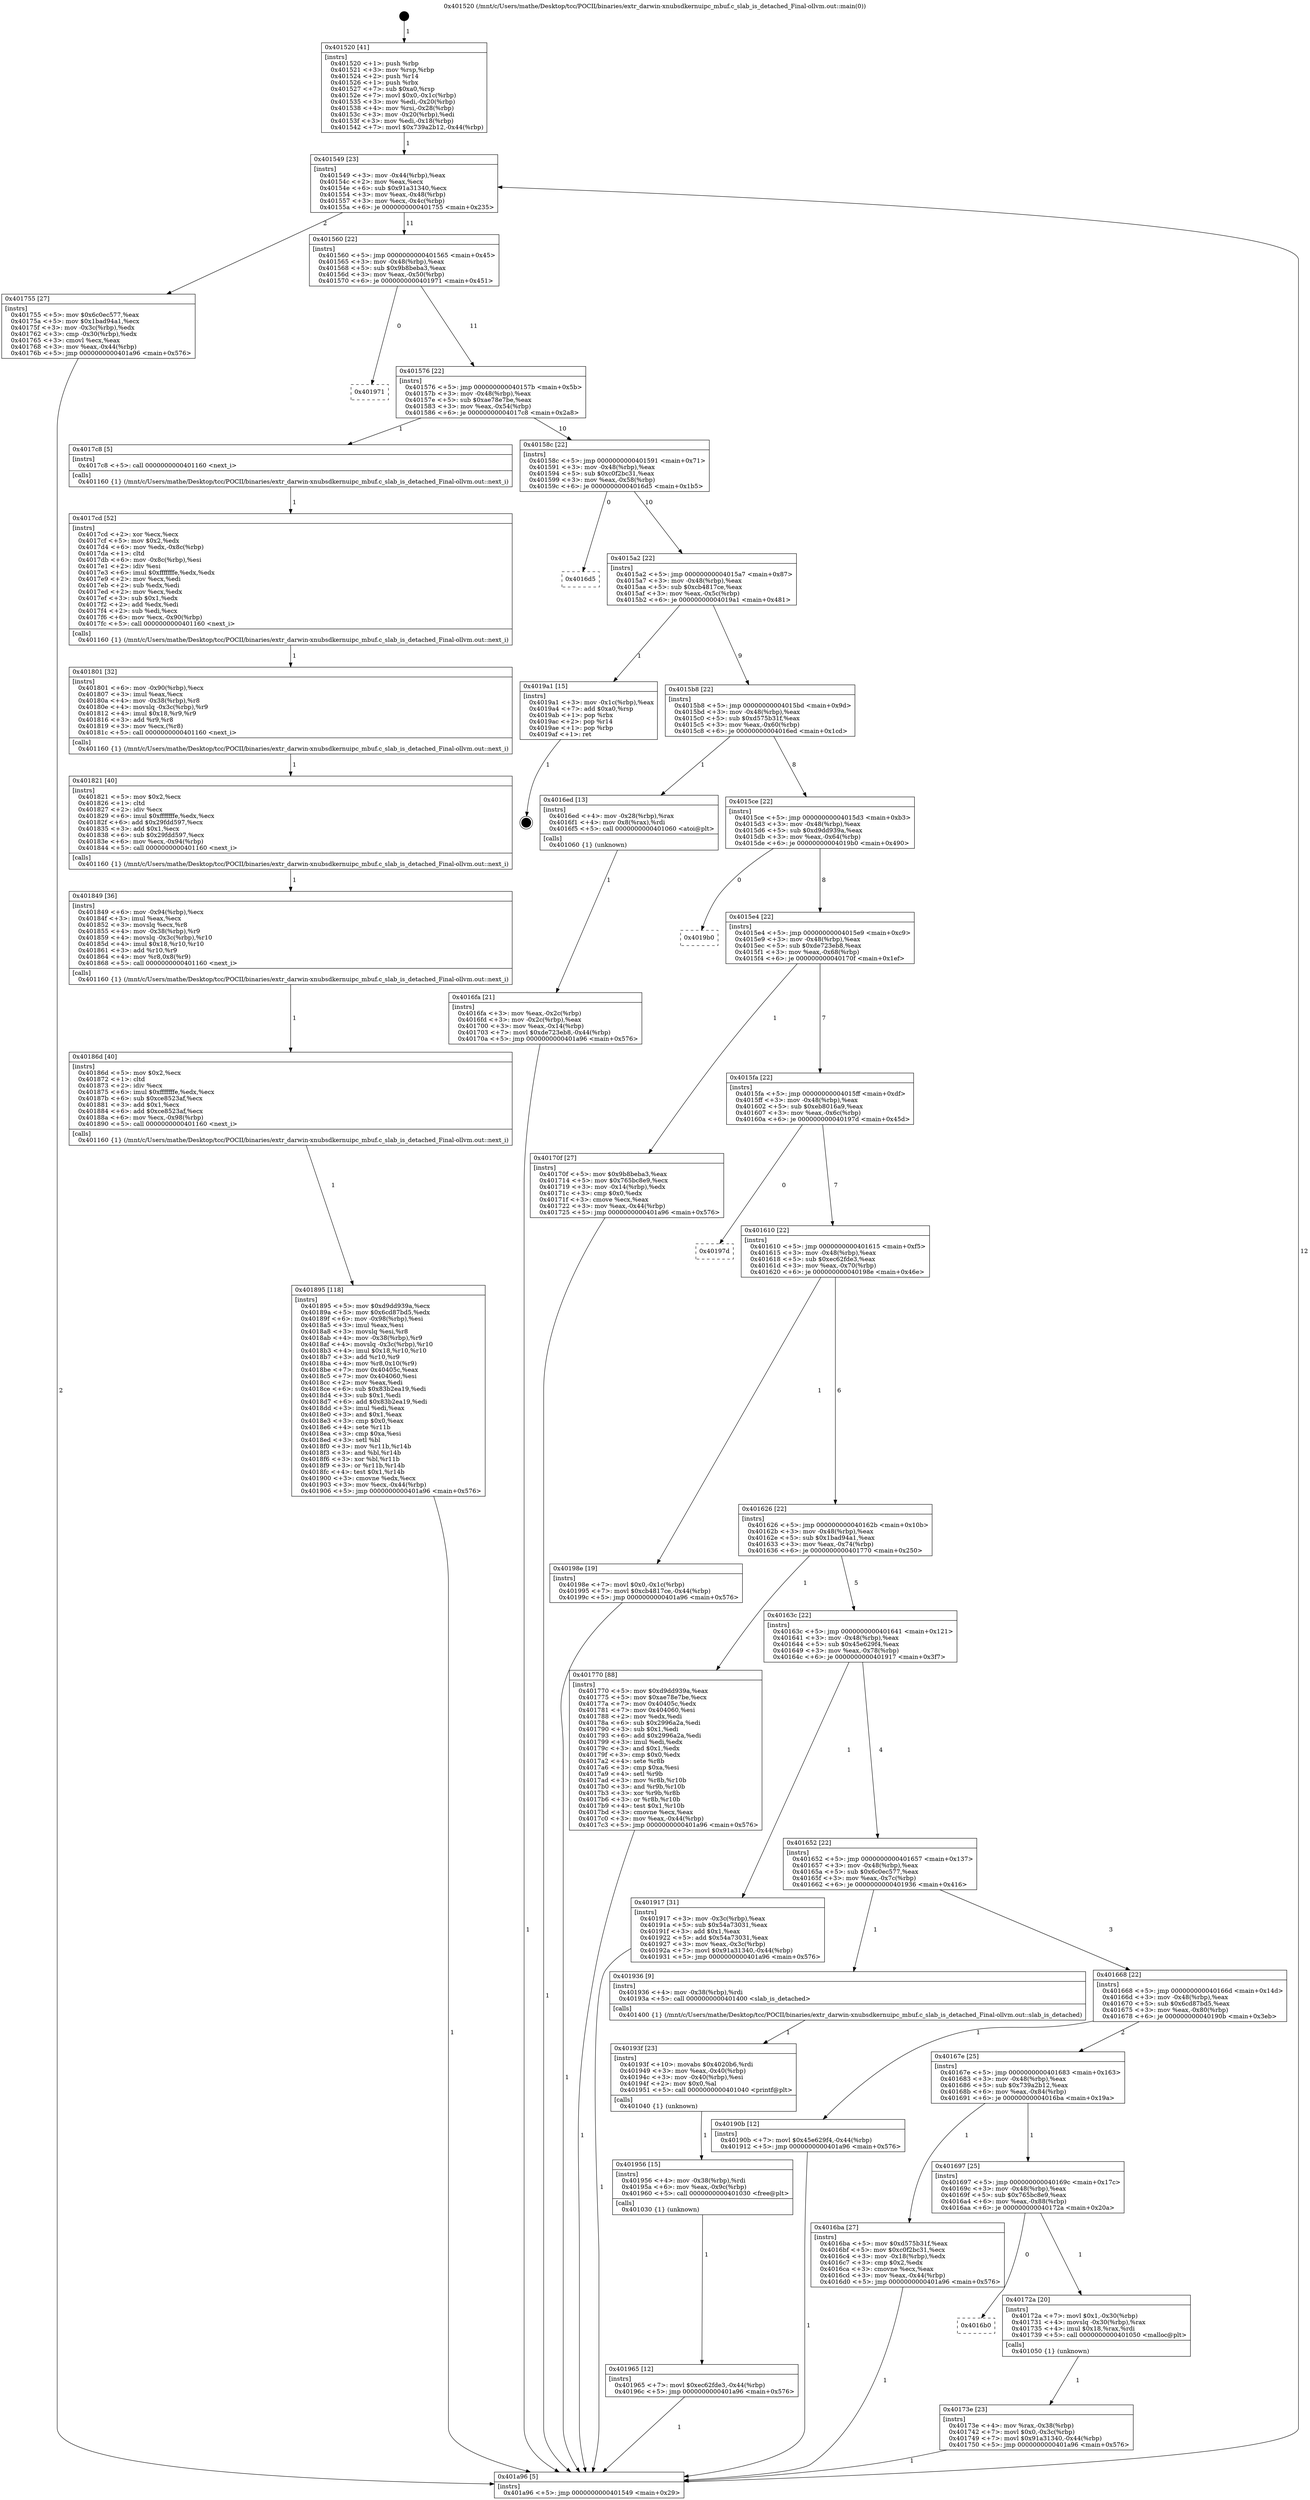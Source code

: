 digraph "0x401520" {
  label = "0x401520 (/mnt/c/Users/mathe/Desktop/tcc/POCII/binaries/extr_darwin-xnubsdkernuipc_mbuf.c_slab_is_detached_Final-ollvm.out::main(0))"
  labelloc = "t"
  node[shape=record]

  Entry [label="",width=0.3,height=0.3,shape=circle,fillcolor=black,style=filled]
  "0x401549" [label="{
     0x401549 [23]\l
     | [instrs]\l
     &nbsp;&nbsp;0x401549 \<+3\>: mov -0x44(%rbp),%eax\l
     &nbsp;&nbsp;0x40154c \<+2\>: mov %eax,%ecx\l
     &nbsp;&nbsp;0x40154e \<+6\>: sub $0x91a31340,%ecx\l
     &nbsp;&nbsp;0x401554 \<+3\>: mov %eax,-0x48(%rbp)\l
     &nbsp;&nbsp;0x401557 \<+3\>: mov %ecx,-0x4c(%rbp)\l
     &nbsp;&nbsp;0x40155a \<+6\>: je 0000000000401755 \<main+0x235\>\l
  }"]
  "0x401755" [label="{
     0x401755 [27]\l
     | [instrs]\l
     &nbsp;&nbsp;0x401755 \<+5\>: mov $0x6c0ec577,%eax\l
     &nbsp;&nbsp;0x40175a \<+5\>: mov $0x1bad94a1,%ecx\l
     &nbsp;&nbsp;0x40175f \<+3\>: mov -0x3c(%rbp),%edx\l
     &nbsp;&nbsp;0x401762 \<+3\>: cmp -0x30(%rbp),%edx\l
     &nbsp;&nbsp;0x401765 \<+3\>: cmovl %ecx,%eax\l
     &nbsp;&nbsp;0x401768 \<+3\>: mov %eax,-0x44(%rbp)\l
     &nbsp;&nbsp;0x40176b \<+5\>: jmp 0000000000401a96 \<main+0x576\>\l
  }"]
  "0x401560" [label="{
     0x401560 [22]\l
     | [instrs]\l
     &nbsp;&nbsp;0x401560 \<+5\>: jmp 0000000000401565 \<main+0x45\>\l
     &nbsp;&nbsp;0x401565 \<+3\>: mov -0x48(%rbp),%eax\l
     &nbsp;&nbsp;0x401568 \<+5\>: sub $0x9b8beba3,%eax\l
     &nbsp;&nbsp;0x40156d \<+3\>: mov %eax,-0x50(%rbp)\l
     &nbsp;&nbsp;0x401570 \<+6\>: je 0000000000401971 \<main+0x451\>\l
  }"]
  Exit [label="",width=0.3,height=0.3,shape=circle,fillcolor=black,style=filled,peripheries=2]
  "0x401971" [label="{
     0x401971\l
  }", style=dashed]
  "0x401576" [label="{
     0x401576 [22]\l
     | [instrs]\l
     &nbsp;&nbsp;0x401576 \<+5\>: jmp 000000000040157b \<main+0x5b\>\l
     &nbsp;&nbsp;0x40157b \<+3\>: mov -0x48(%rbp),%eax\l
     &nbsp;&nbsp;0x40157e \<+5\>: sub $0xae78e7be,%eax\l
     &nbsp;&nbsp;0x401583 \<+3\>: mov %eax,-0x54(%rbp)\l
     &nbsp;&nbsp;0x401586 \<+6\>: je 00000000004017c8 \<main+0x2a8\>\l
  }"]
  "0x401965" [label="{
     0x401965 [12]\l
     | [instrs]\l
     &nbsp;&nbsp;0x401965 \<+7\>: movl $0xec62fde3,-0x44(%rbp)\l
     &nbsp;&nbsp;0x40196c \<+5\>: jmp 0000000000401a96 \<main+0x576\>\l
  }"]
  "0x4017c8" [label="{
     0x4017c8 [5]\l
     | [instrs]\l
     &nbsp;&nbsp;0x4017c8 \<+5\>: call 0000000000401160 \<next_i\>\l
     | [calls]\l
     &nbsp;&nbsp;0x401160 \{1\} (/mnt/c/Users/mathe/Desktop/tcc/POCII/binaries/extr_darwin-xnubsdkernuipc_mbuf.c_slab_is_detached_Final-ollvm.out::next_i)\l
  }"]
  "0x40158c" [label="{
     0x40158c [22]\l
     | [instrs]\l
     &nbsp;&nbsp;0x40158c \<+5\>: jmp 0000000000401591 \<main+0x71\>\l
     &nbsp;&nbsp;0x401591 \<+3\>: mov -0x48(%rbp),%eax\l
     &nbsp;&nbsp;0x401594 \<+5\>: sub $0xc0f2bc31,%eax\l
     &nbsp;&nbsp;0x401599 \<+3\>: mov %eax,-0x58(%rbp)\l
     &nbsp;&nbsp;0x40159c \<+6\>: je 00000000004016d5 \<main+0x1b5\>\l
  }"]
  "0x401956" [label="{
     0x401956 [15]\l
     | [instrs]\l
     &nbsp;&nbsp;0x401956 \<+4\>: mov -0x38(%rbp),%rdi\l
     &nbsp;&nbsp;0x40195a \<+6\>: mov %eax,-0x9c(%rbp)\l
     &nbsp;&nbsp;0x401960 \<+5\>: call 0000000000401030 \<free@plt\>\l
     | [calls]\l
     &nbsp;&nbsp;0x401030 \{1\} (unknown)\l
  }"]
  "0x4016d5" [label="{
     0x4016d5\l
  }", style=dashed]
  "0x4015a2" [label="{
     0x4015a2 [22]\l
     | [instrs]\l
     &nbsp;&nbsp;0x4015a2 \<+5\>: jmp 00000000004015a7 \<main+0x87\>\l
     &nbsp;&nbsp;0x4015a7 \<+3\>: mov -0x48(%rbp),%eax\l
     &nbsp;&nbsp;0x4015aa \<+5\>: sub $0xcb4817ce,%eax\l
     &nbsp;&nbsp;0x4015af \<+3\>: mov %eax,-0x5c(%rbp)\l
     &nbsp;&nbsp;0x4015b2 \<+6\>: je 00000000004019a1 \<main+0x481\>\l
  }"]
  "0x40193f" [label="{
     0x40193f [23]\l
     | [instrs]\l
     &nbsp;&nbsp;0x40193f \<+10\>: movabs $0x4020b6,%rdi\l
     &nbsp;&nbsp;0x401949 \<+3\>: mov %eax,-0x40(%rbp)\l
     &nbsp;&nbsp;0x40194c \<+3\>: mov -0x40(%rbp),%esi\l
     &nbsp;&nbsp;0x40194f \<+2\>: mov $0x0,%al\l
     &nbsp;&nbsp;0x401951 \<+5\>: call 0000000000401040 \<printf@plt\>\l
     | [calls]\l
     &nbsp;&nbsp;0x401040 \{1\} (unknown)\l
  }"]
  "0x4019a1" [label="{
     0x4019a1 [15]\l
     | [instrs]\l
     &nbsp;&nbsp;0x4019a1 \<+3\>: mov -0x1c(%rbp),%eax\l
     &nbsp;&nbsp;0x4019a4 \<+7\>: add $0xa0,%rsp\l
     &nbsp;&nbsp;0x4019ab \<+1\>: pop %rbx\l
     &nbsp;&nbsp;0x4019ac \<+2\>: pop %r14\l
     &nbsp;&nbsp;0x4019ae \<+1\>: pop %rbp\l
     &nbsp;&nbsp;0x4019af \<+1\>: ret\l
  }"]
  "0x4015b8" [label="{
     0x4015b8 [22]\l
     | [instrs]\l
     &nbsp;&nbsp;0x4015b8 \<+5\>: jmp 00000000004015bd \<main+0x9d\>\l
     &nbsp;&nbsp;0x4015bd \<+3\>: mov -0x48(%rbp),%eax\l
     &nbsp;&nbsp;0x4015c0 \<+5\>: sub $0xd575b31f,%eax\l
     &nbsp;&nbsp;0x4015c5 \<+3\>: mov %eax,-0x60(%rbp)\l
     &nbsp;&nbsp;0x4015c8 \<+6\>: je 00000000004016ed \<main+0x1cd\>\l
  }"]
  "0x401895" [label="{
     0x401895 [118]\l
     | [instrs]\l
     &nbsp;&nbsp;0x401895 \<+5\>: mov $0xd9dd939a,%ecx\l
     &nbsp;&nbsp;0x40189a \<+5\>: mov $0x6cd87bd5,%edx\l
     &nbsp;&nbsp;0x40189f \<+6\>: mov -0x98(%rbp),%esi\l
     &nbsp;&nbsp;0x4018a5 \<+3\>: imul %eax,%esi\l
     &nbsp;&nbsp;0x4018a8 \<+3\>: movslq %esi,%r8\l
     &nbsp;&nbsp;0x4018ab \<+4\>: mov -0x38(%rbp),%r9\l
     &nbsp;&nbsp;0x4018af \<+4\>: movslq -0x3c(%rbp),%r10\l
     &nbsp;&nbsp;0x4018b3 \<+4\>: imul $0x18,%r10,%r10\l
     &nbsp;&nbsp;0x4018b7 \<+3\>: add %r10,%r9\l
     &nbsp;&nbsp;0x4018ba \<+4\>: mov %r8,0x10(%r9)\l
     &nbsp;&nbsp;0x4018be \<+7\>: mov 0x40405c,%eax\l
     &nbsp;&nbsp;0x4018c5 \<+7\>: mov 0x404060,%esi\l
     &nbsp;&nbsp;0x4018cc \<+2\>: mov %eax,%edi\l
     &nbsp;&nbsp;0x4018ce \<+6\>: sub $0x83b2ea19,%edi\l
     &nbsp;&nbsp;0x4018d4 \<+3\>: sub $0x1,%edi\l
     &nbsp;&nbsp;0x4018d7 \<+6\>: add $0x83b2ea19,%edi\l
     &nbsp;&nbsp;0x4018dd \<+3\>: imul %edi,%eax\l
     &nbsp;&nbsp;0x4018e0 \<+3\>: and $0x1,%eax\l
     &nbsp;&nbsp;0x4018e3 \<+3\>: cmp $0x0,%eax\l
     &nbsp;&nbsp;0x4018e6 \<+4\>: sete %r11b\l
     &nbsp;&nbsp;0x4018ea \<+3\>: cmp $0xa,%esi\l
     &nbsp;&nbsp;0x4018ed \<+3\>: setl %bl\l
     &nbsp;&nbsp;0x4018f0 \<+3\>: mov %r11b,%r14b\l
     &nbsp;&nbsp;0x4018f3 \<+3\>: and %bl,%r14b\l
     &nbsp;&nbsp;0x4018f6 \<+3\>: xor %bl,%r11b\l
     &nbsp;&nbsp;0x4018f9 \<+3\>: or %r11b,%r14b\l
     &nbsp;&nbsp;0x4018fc \<+4\>: test $0x1,%r14b\l
     &nbsp;&nbsp;0x401900 \<+3\>: cmovne %edx,%ecx\l
     &nbsp;&nbsp;0x401903 \<+3\>: mov %ecx,-0x44(%rbp)\l
     &nbsp;&nbsp;0x401906 \<+5\>: jmp 0000000000401a96 \<main+0x576\>\l
  }"]
  "0x4016ed" [label="{
     0x4016ed [13]\l
     | [instrs]\l
     &nbsp;&nbsp;0x4016ed \<+4\>: mov -0x28(%rbp),%rax\l
     &nbsp;&nbsp;0x4016f1 \<+4\>: mov 0x8(%rax),%rdi\l
     &nbsp;&nbsp;0x4016f5 \<+5\>: call 0000000000401060 \<atoi@plt\>\l
     | [calls]\l
     &nbsp;&nbsp;0x401060 \{1\} (unknown)\l
  }"]
  "0x4015ce" [label="{
     0x4015ce [22]\l
     | [instrs]\l
     &nbsp;&nbsp;0x4015ce \<+5\>: jmp 00000000004015d3 \<main+0xb3\>\l
     &nbsp;&nbsp;0x4015d3 \<+3\>: mov -0x48(%rbp),%eax\l
     &nbsp;&nbsp;0x4015d6 \<+5\>: sub $0xd9dd939a,%eax\l
     &nbsp;&nbsp;0x4015db \<+3\>: mov %eax,-0x64(%rbp)\l
     &nbsp;&nbsp;0x4015de \<+6\>: je 00000000004019b0 \<main+0x490\>\l
  }"]
  "0x40186d" [label="{
     0x40186d [40]\l
     | [instrs]\l
     &nbsp;&nbsp;0x40186d \<+5\>: mov $0x2,%ecx\l
     &nbsp;&nbsp;0x401872 \<+1\>: cltd\l
     &nbsp;&nbsp;0x401873 \<+2\>: idiv %ecx\l
     &nbsp;&nbsp;0x401875 \<+6\>: imul $0xfffffffe,%edx,%ecx\l
     &nbsp;&nbsp;0x40187b \<+6\>: sub $0xce8523af,%ecx\l
     &nbsp;&nbsp;0x401881 \<+3\>: add $0x1,%ecx\l
     &nbsp;&nbsp;0x401884 \<+6\>: add $0xce8523af,%ecx\l
     &nbsp;&nbsp;0x40188a \<+6\>: mov %ecx,-0x98(%rbp)\l
     &nbsp;&nbsp;0x401890 \<+5\>: call 0000000000401160 \<next_i\>\l
     | [calls]\l
     &nbsp;&nbsp;0x401160 \{1\} (/mnt/c/Users/mathe/Desktop/tcc/POCII/binaries/extr_darwin-xnubsdkernuipc_mbuf.c_slab_is_detached_Final-ollvm.out::next_i)\l
  }"]
  "0x4019b0" [label="{
     0x4019b0\l
  }", style=dashed]
  "0x4015e4" [label="{
     0x4015e4 [22]\l
     | [instrs]\l
     &nbsp;&nbsp;0x4015e4 \<+5\>: jmp 00000000004015e9 \<main+0xc9\>\l
     &nbsp;&nbsp;0x4015e9 \<+3\>: mov -0x48(%rbp),%eax\l
     &nbsp;&nbsp;0x4015ec \<+5\>: sub $0xde723eb8,%eax\l
     &nbsp;&nbsp;0x4015f1 \<+3\>: mov %eax,-0x68(%rbp)\l
     &nbsp;&nbsp;0x4015f4 \<+6\>: je 000000000040170f \<main+0x1ef\>\l
  }"]
  "0x401849" [label="{
     0x401849 [36]\l
     | [instrs]\l
     &nbsp;&nbsp;0x401849 \<+6\>: mov -0x94(%rbp),%ecx\l
     &nbsp;&nbsp;0x40184f \<+3\>: imul %eax,%ecx\l
     &nbsp;&nbsp;0x401852 \<+3\>: movslq %ecx,%r8\l
     &nbsp;&nbsp;0x401855 \<+4\>: mov -0x38(%rbp),%r9\l
     &nbsp;&nbsp;0x401859 \<+4\>: movslq -0x3c(%rbp),%r10\l
     &nbsp;&nbsp;0x40185d \<+4\>: imul $0x18,%r10,%r10\l
     &nbsp;&nbsp;0x401861 \<+3\>: add %r10,%r9\l
     &nbsp;&nbsp;0x401864 \<+4\>: mov %r8,0x8(%r9)\l
     &nbsp;&nbsp;0x401868 \<+5\>: call 0000000000401160 \<next_i\>\l
     | [calls]\l
     &nbsp;&nbsp;0x401160 \{1\} (/mnt/c/Users/mathe/Desktop/tcc/POCII/binaries/extr_darwin-xnubsdkernuipc_mbuf.c_slab_is_detached_Final-ollvm.out::next_i)\l
  }"]
  "0x40170f" [label="{
     0x40170f [27]\l
     | [instrs]\l
     &nbsp;&nbsp;0x40170f \<+5\>: mov $0x9b8beba3,%eax\l
     &nbsp;&nbsp;0x401714 \<+5\>: mov $0x765bc8e9,%ecx\l
     &nbsp;&nbsp;0x401719 \<+3\>: mov -0x14(%rbp),%edx\l
     &nbsp;&nbsp;0x40171c \<+3\>: cmp $0x0,%edx\l
     &nbsp;&nbsp;0x40171f \<+3\>: cmove %ecx,%eax\l
     &nbsp;&nbsp;0x401722 \<+3\>: mov %eax,-0x44(%rbp)\l
     &nbsp;&nbsp;0x401725 \<+5\>: jmp 0000000000401a96 \<main+0x576\>\l
  }"]
  "0x4015fa" [label="{
     0x4015fa [22]\l
     | [instrs]\l
     &nbsp;&nbsp;0x4015fa \<+5\>: jmp 00000000004015ff \<main+0xdf\>\l
     &nbsp;&nbsp;0x4015ff \<+3\>: mov -0x48(%rbp),%eax\l
     &nbsp;&nbsp;0x401602 \<+5\>: sub $0xeb8016a9,%eax\l
     &nbsp;&nbsp;0x401607 \<+3\>: mov %eax,-0x6c(%rbp)\l
     &nbsp;&nbsp;0x40160a \<+6\>: je 000000000040197d \<main+0x45d\>\l
  }"]
  "0x401821" [label="{
     0x401821 [40]\l
     | [instrs]\l
     &nbsp;&nbsp;0x401821 \<+5\>: mov $0x2,%ecx\l
     &nbsp;&nbsp;0x401826 \<+1\>: cltd\l
     &nbsp;&nbsp;0x401827 \<+2\>: idiv %ecx\l
     &nbsp;&nbsp;0x401829 \<+6\>: imul $0xfffffffe,%edx,%ecx\l
     &nbsp;&nbsp;0x40182f \<+6\>: add $0x29fdd597,%ecx\l
     &nbsp;&nbsp;0x401835 \<+3\>: add $0x1,%ecx\l
     &nbsp;&nbsp;0x401838 \<+6\>: sub $0x29fdd597,%ecx\l
     &nbsp;&nbsp;0x40183e \<+6\>: mov %ecx,-0x94(%rbp)\l
     &nbsp;&nbsp;0x401844 \<+5\>: call 0000000000401160 \<next_i\>\l
     | [calls]\l
     &nbsp;&nbsp;0x401160 \{1\} (/mnt/c/Users/mathe/Desktop/tcc/POCII/binaries/extr_darwin-xnubsdkernuipc_mbuf.c_slab_is_detached_Final-ollvm.out::next_i)\l
  }"]
  "0x40197d" [label="{
     0x40197d\l
  }", style=dashed]
  "0x401610" [label="{
     0x401610 [22]\l
     | [instrs]\l
     &nbsp;&nbsp;0x401610 \<+5\>: jmp 0000000000401615 \<main+0xf5\>\l
     &nbsp;&nbsp;0x401615 \<+3\>: mov -0x48(%rbp),%eax\l
     &nbsp;&nbsp;0x401618 \<+5\>: sub $0xec62fde3,%eax\l
     &nbsp;&nbsp;0x40161d \<+3\>: mov %eax,-0x70(%rbp)\l
     &nbsp;&nbsp;0x401620 \<+6\>: je 000000000040198e \<main+0x46e\>\l
  }"]
  "0x401801" [label="{
     0x401801 [32]\l
     | [instrs]\l
     &nbsp;&nbsp;0x401801 \<+6\>: mov -0x90(%rbp),%ecx\l
     &nbsp;&nbsp;0x401807 \<+3\>: imul %eax,%ecx\l
     &nbsp;&nbsp;0x40180a \<+4\>: mov -0x38(%rbp),%r8\l
     &nbsp;&nbsp;0x40180e \<+4\>: movslq -0x3c(%rbp),%r9\l
     &nbsp;&nbsp;0x401812 \<+4\>: imul $0x18,%r9,%r9\l
     &nbsp;&nbsp;0x401816 \<+3\>: add %r9,%r8\l
     &nbsp;&nbsp;0x401819 \<+3\>: mov %ecx,(%r8)\l
     &nbsp;&nbsp;0x40181c \<+5\>: call 0000000000401160 \<next_i\>\l
     | [calls]\l
     &nbsp;&nbsp;0x401160 \{1\} (/mnt/c/Users/mathe/Desktop/tcc/POCII/binaries/extr_darwin-xnubsdkernuipc_mbuf.c_slab_is_detached_Final-ollvm.out::next_i)\l
  }"]
  "0x40198e" [label="{
     0x40198e [19]\l
     | [instrs]\l
     &nbsp;&nbsp;0x40198e \<+7\>: movl $0x0,-0x1c(%rbp)\l
     &nbsp;&nbsp;0x401995 \<+7\>: movl $0xcb4817ce,-0x44(%rbp)\l
     &nbsp;&nbsp;0x40199c \<+5\>: jmp 0000000000401a96 \<main+0x576\>\l
  }"]
  "0x401626" [label="{
     0x401626 [22]\l
     | [instrs]\l
     &nbsp;&nbsp;0x401626 \<+5\>: jmp 000000000040162b \<main+0x10b\>\l
     &nbsp;&nbsp;0x40162b \<+3\>: mov -0x48(%rbp),%eax\l
     &nbsp;&nbsp;0x40162e \<+5\>: sub $0x1bad94a1,%eax\l
     &nbsp;&nbsp;0x401633 \<+3\>: mov %eax,-0x74(%rbp)\l
     &nbsp;&nbsp;0x401636 \<+6\>: je 0000000000401770 \<main+0x250\>\l
  }"]
  "0x4017cd" [label="{
     0x4017cd [52]\l
     | [instrs]\l
     &nbsp;&nbsp;0x4017cd \<+2\>: xor %ecx,%ecx\l
     &nbsp;&nbsp;0x4017cf \<+5\>: mov $0x2,%edx\l
     &nbsp;&nbsp;0x4017d4 \<+6\>: mov %edx,-0x8c(%rbp)\l
     &nbsp;&nbsp;0x4017da \<+1\>: cltd\l
     &nbsp;&nbsp;0x4017db \<+6\>: mov -0x8c(%rbp),%esi\l
     &nbsp;&nbsp;0x4017e1 \<+2\>: idiv %esi\l
     &nbsp;&nbsp;0x4017e3 \<+6\>: imul $0xfffffffe,%edx,%edx\l
     &nbsp;&nbsp;0x4017e9 \<+2\>: mov %ecx,%edi\l
     &nbsp;&nbsp;0x4017eb \<+2\>: sub %edx,%edi\l
     &nbsp;&nbsp;0x4017ed \<+2\>: mov %ecx,%edx\l
     &nbsp;&nbsp;0x4017ef \<+3\>: sub $0x1,%edx\l
     &nbsp;&nbsp;0x4017f2 \<+2\>: add %edx,%edi\l
     &nbsp;&nbsp;0x4017f4 \<+2\>: sub %edi,%ecx\l
     &nbsp;&nbsp;0x4017f6 \<+6\>: mov %ecx,-0x90(%rbp)\l
     &nbsp;&nbsp;0x4017fc \<+5\>: call 0000000000401160 \<next_i\>\l
     | [calls]\l
     &nbsp;&nbsp;0x401160 \{1\} (/mnt/c/Users/mathe/Desktop/tcc/POCII/binaries/extr_darwin-xnubsdkernuipc_mbuf.c_slab_is_detached_Final-ollvm.out::next_i)\l
  }"]
  "0x401770" [label="{
     0x401770 [88]\l
     | [instrs]\l
     &nbsp;&nbsp;0x401770 \<+5\>: mov $0xd9dd939a,%eax\l
     &nbsp;&nbsp;0x401775 \<+5\>: mov $0xae78e7be,%ecx\l
     &nbsp;&nbsp;0x40177a \<+7\>: mov 0x40405c,%edx\l
     &nbsp;&nbsp;0x401781 \<+7\>: mov 0x404060,%esi\l
     &nbsp;&nbsp;0x401788 \<+2\>: mov %edx,%edi\l
     &nbsp;&nbsp;0x40178a \<+6\>: sub $0x2996a2a,%edi\l
     &nbsp;&nbsp;0x401790 \<+3\>: sub $0x1,%edi\l
     &nbsp;&nbsp;0x401793 \<+6\>: add $0x2996a2a,%edi\l
     &nbsp;&nbsp;0x401799 \<+3\>: imul %edi,%edx\l
     &nbsp;&nbsp;0x40179c \<+3\>: and $0x1,%edx\l
     &nbsp;&nbsp;0x40179f \<+3\>: cmp $0x0,%edx\l
     &nbsp;&nbsp;0x4017a2 \<+4\>: sete %r8b\l
     &nbsp;&nbsp;0x4017a6 \<+3\>: cmp $0xa,%esi\l
     &nbsp;&nbsp;0x4017a9 \<+4\>: setl %r9b\l
     &nbsp;&nbsp;0x4017ad \<+3\>: mov %r8b,%r10b\l
     &nbsp;&nbsp;0x4017b0 \<+3\>: and %r9b,%r10b\l
     &nbsp;&nbsp;0x4017b3 \<+3\>: xor %r9b,%r8b\l
     &nbsp;&nbsp;0x4017b6 \<+3\>: or %r8b,%r10b\l
     &nbsp;&nbsp;0x4017b9 \<+4\>: test $0x1,%r10b\l
     &nbsp;&nbsp;0x4017bd \<+3\>: cmovne %ecx,%eax\l
     &nbsp;&nbsp;0x4017c0 \<+3\>: mov %eax,-0x44(%rbp)\l
     &nbsp;&nbsp;0x4017c3 \<+5\>: jmp 0000000000401a96 \<main+0x576\>\l
  }"]
  "0x40163c" [label="{
     0x40163c [22]\l
     | [instrs]\l
     &nbsp;&nbsp;0x40163c \<+5\>: jmp 0000000000401641 \<main+0x121\>\l
     &nbsp;&nbsp;0x401641 \<+3\>: mov -0x48(%rbp),%eax\l
     &nbsp;&nbsp;0x401644 \<+5\>: sub $0x45e629f4,%eax\l
     &nbsp;&nbsp;0x401649 \<+3\>: mov %eax,-0x78(%rbp)\l
     &nbsp;&nbsp;0x40164c \<+6\>: je 0000000000401917 \<main+0x3f7\>\l
  }"]
  "0x40173e" [label="{
     0x40173e [23]\l
     | [instrs]\l
     &nbsp;&nbsp;0x40173e \<+4\>: mov %rax,-0x38(%rbp)\l
     &nbsp;&nbsp;0x401742 \<+7\>: movl $0x0,-0x3c(%rbp)\l
     &nbsp;&nbsp;0x401749 \<+7\>: movl $0x91a31340,-0x44(%rbp)\l
     &nbsp;&nbsp;0x401750 \<+5\>: jmp 0000000000401a96 \<main+0x576\>\l
  }"]
  "0x401917" [label="{
     0x401917 [31]\l
     | [instrs]\l
     &nbsp;&nbsp;0x401917 \<+3\>: mov -0x3c(%rbp),%eax\l
     &nbsp;&nbsp;0x40191a \<+5\>: sub $0x54a73031,%eax\l
     &nbsp;&nbsp;0x40191f \<+3\>: add $0x1,%eax\l
     &nbsp;&nbsp;0x401922 \<+5\>: add $0x54a73031,%eax\l
     &nbsp;&nbsp;0x401927 \<+3\>: mov %eax,-0x3c(%rbp)\l
     &nbsp;&nbsp;0x40192a \<+7\>: movl $0x91a31340,-0x44(%rbp)\l
     &nbsp;&nbsp;0x401931 \<+5\>: jmp 0000000000401a96 \<main+0x576\>\l
  }"]
  "0x401652" [label="{
     0x401652 [22]\l
     | [instrs]\l
     &nbsp;&nbsp;0x401652 \<+5\>: jmp 0000000000401657 \<main+0x137\>\l
     &nbsp;&nbsp;0x401657 \<+3\>: mov -0x48(%rbp),%eax\l
     &nbsp;&nbsp;0x40165a \<+5\>: sub $0x6c0ec577,%eax\l
     &nbsp;&nbsp;0x40165f \<+3\>: mov %eax,-0x7c(%rbp)\l
     &nbsp;&nbsp;0x401662 \<+6\>: je 0000000000401936 \<main+0x416\>\l
  }"]
  "0x4016b0" [label="{
     0x4016b0\l
  }", style=dashed]
  "0x401936" [label="{
     0x401936 [9]\l
     | [instrs]\l
     &nbsp;&nbsp;0x401936 \<+4\>: mov -0x38(%rbp),%rdi\l
     &nbsp;&nbsp;0x40193a \<+5\>: call 0000000000401400 \<slab_is_detached\>\l
     | [calls]\l
     &nbsp;&nbsp;0x401400 \{1\} (/mnt/c/Users/mathe/Desktop/tcc/POCII/binaries/extr_darwin-xnubsdkernuipc_mbuf.c_slab_is_detached_Final-ollvm.out::slab_is_detached)\l
  }"]
  "0x401668" [label="{
     0x401668 [22]\l
     | [instrs]\l
     &nbsp;&nbsp;0x401668 \<+5\>: jmp 000000000040166d \<main+0x14d\>\l
     &nbsp;&nbsp;0x40166d \<+3\>: mov -0x48(%rbp),%eax\l
     &nbsp;&nbsp;0x401670 \<+5\>: sub $0x6cd87bd5,%eax\l
     &nbsp;&nbsp;0x401675 \<+3\>: mov %eax,-0x80(%rbp)\l
     &nbsp;&nbsp;0x401678 \<+6\>: je 000000000040190b \<main+0x3eb\>\l
  }"]
  "0x40172a" [label="{
     0x40172a [20]\l
     | [instrs]\l
     &nbsp;&nbsp;0x40172a \<+7\>: movl $0x1,-0x30(%rbp)\l
     &nbsp;&nbsp;0x401731 \<+4\>: movslq -0x30(%rbp),%rax\l
     &nbsp;&nbsp;0x401735 \<+4\>: imul $0x18,%rax,%rdi\l
     &nbsp;&nbsp;0x401739 \<+5\>: call 0000000000401050 \<malloc@plt\>\l
     | [calls]\l
     &nbsp;&nbsp;0x401050 \{1\} (unknown)\l
  }"]
  "0x40190b" [label="{
     0x40190b [12]\l
     | [instrs]\l
     &nbsp;&nbsp;0x40190b \<+7\>: movl $0x45e629f4,-0x44(%rbp)\l
     &nbsp;&nbsp;0x401912 \<+5\>: jmp 0000000000401a96 \<main+0x576\>\l
  }"]
  "0x40167e" [label="{
     0x40167e [25]\l
     | [instrs]\l
     &nbsp;&nbsp;0x40167e \<+5\>: jmp 0000000000401683 \<main+0x163\>\l
     &nbsp;&nbsp;0x401683 \<+3\>: mov -0x48(%rbp),%eax\l
     &nbsp;&nbsp;0x401686 \<+5\>: sub $0x739a2b12,%eax\l
     &nbsp;&nbsp;0x40168b \<+6\>: mov %eax,-0x84(%rbp)\l
     &nbsp;&nbsp;0x401691 \<+6\>: je 00000000004016ba \<main+0x19a\>\l
  }"]
  "0x4016fa" [label="{
     0x4016fa [21]\l
     | [instrs]\l
     &nbsp;&nbsp;0x4016fa \<+3\>: mov %eax,-0x2c(%rbp)\l
     &nbsp;&nbsp;0x4016fd \<+3\>: mov -0x2c(%rbp),%eax\l
     &nbsp;&nbsp;0x401700 \<+3\>: mov %eax,-0x14(%rbp)\l
     &nbsp;&nbsp;0x401703 \<+7\>: movl $0xde723eb8,-0x44(%rbp)\l
     &nbsp;&nbsp;0x40170a \<+5\>: jmp 0000000000401a96 \<main+0x576\>\l
  }"]
  "0x4016ba" [label="{
     0x4016ba [27]\l
     | [instrs]\l
     &nbsp;&nbsp;0x4016ba \<+5\>: mov $0xd575b31f,%eax\l
     &nbsp;&nbsp;0x4016bf \<+5\>: mov $0xc0f2bc31,%ecx\l
     &nbsp;&nbsp;0x4016c4 \<+3\>: mov -0x18(%rbp),%edx\l
     &nbsp;&nbsp;0x4016c7 \<+3\>: cmp $0x2,%edx\l
     &nbsp;&nbsp;0x4016ca \<+3\>: cmovne %ecx,%eax\l
     &nbsp;&nbsp;0x4016cd \<+3\>: mov %eax,-0x44(%rbp)\l
     &nbsp;&nbsp;0x4016d0 \<+5\>: jmp 0000000000401a96 \<main+0x576\>\l
  }"]
  "0x401697" [label="{
     0x401697 [25]\l
     | [instrs]\l
     &nbsp;&nbsp;0x401697 \<+5\>: jmp 000000000040169c \<main+0x17c\>\l
     &nbsp;&nbsp;0x40169c \<+3\>: mov -0x48(%rbp),%eax\l
     &nbsp;&nbsp;0x40169f \<+5\>: sub $0x765bc8e9,%eax\l
     &nbsp;&nbsp;0x4016a4 \<+6\>: mov %eax,-0x88(%rbp)\l
     &nbsp;&nbsp;0x4016aa \<+6\>: je 000000000040172a \<main+0x20a\>\l
  }"]
  "0x401a96" [label="{
     0x401a96 [5]\l
     | [instrs]\l
     &nbsp;&nbsp;0x401a96 \<+5\>: jmp 0000000000401549 \<main+0x29\>\l
  }"]
  "0x401520" [label="{
     0x401520 [41]\l
     | [instrs]\l
     &nbsp;&nbsp;0x401520 \<+1\>: push %rbp\l
     &nbsp;&nbsp;0x401521 \<+3\>: mov %rsp,%rbp\l
     &nbsp;&nbsp;0x401524 \<+2\>: push %r14\l
     &nbsp;&nbsp;0x401526 \<+1\>: push %rbx\l
     &nbsp;&nbsp;0x401527 \<+7\>: sub $0xa0,%rsp\l
     &nbsp;&nbsp;0x40152e \<+7\>: movl $0x0,-0x1c(%rbp)\l
     &nbsp;&nbsp;0x401535 \<+3\>: mov %edi,-0x20(%rbp)\l
     &nbsp;&nbsp;0x401538 \<+4\>: mov %rsi,-0x28(%rbp)\l
     &nbsp;&nbsp;0x40153c \<+3\>: mov -0x20(%rbp),%edi\l
     &nbsp;&nbsp;0x40153f \<+3\>: mov %edi,-0x18(%rbp)\l
     &nbsp;&nbsp;0x401542 \<+7\>: movl $0x739a2b12,-0x44(%rbp)\l
  }"]
  Entry -> "0x401520" [label=" 1"]
  "0x401549" -> "0x401755" [label=" 2"]
  "0x401549" -> "0x401560" [label=" 11"]
  "0x4019a1" -> Exit [label=" 1"]
  "0x401560" -> "0x401971" [label=" 0"]
  "0x401560" -> "0x401576" [label=" 11"]
  "0x40198e" -> "0x401a96" [label=" 1"]
  "0x401576" -> "0x4017c8" [label=" 1"]
  "0x401576" -> "0x40158c" [label=" 10"]
  "0x401965" -> "0x401a96" [label=" 1"]
  "0x40158c" -> "0x4016d5" [label=" 0"]
  "0x40158c" -> "0x4015a2" [label=" 10"]
  "0x401956" -> "0x401965" [label=" 1"]
  "0x4015a2" -> "0x4019a1" [label=" 1"]
  "0x4015a2" -> "0x4015b8" [label=" 9"]
  "0x40193f" -> "0x401956" [label=" 1"]
  "0x4015b8" -> "0x4016ed" [label=" 1"]
  "0x4015b8" -> "0x4015ce" [label=" 8"]
  "0x401936" -> "0x40193f" [label=" 1"]
  "0x4015ce" -> "0x4019b0" [label=" 0"]
  "0x4015ce" -> "0x4015e4" [label=" 8"]
  "0x401917" -> "0x401a96" [label=" 1"]
  "0x4015e4" -> "0x40170f" [label=" 1"]
  "0x4015e4" -> "0x4015fa" [label=" 7"]
  "0x40190b" -> "0x401a96" [label=" 1"]
  "0x4015fa" -> "0x40197d" [label=" 0"]
  "0x4015fa" -> "0x401610" [label=" 7"]
  "0x401895" -> "0x401a96" [label=" 1"]
  "0x401610" -> "0x40198e" [label=" 1"]
  "0x401610" -> "0x401626" [label=" 6"]
  "0x40186d" -> "0x401895" [label=" 1"]
  "0x401626" -> "0x401770" [label=" 1"]
  "0x401626" -> "0x40163c" [label=" 5"]
  "0x401849" -> "0x40186d" [label=" 1"]
  "0x40163c" -> "0x401917" [label=" 1"]
  "0x40163c" -> "0x401652" [label=" 4"]
  "0x401821" -> "0x401849" [label=" 1"]
  "0x401652" -> "0x401936" [label=" 1"]
  "0x401652" -> "0x401668" [label=" 3"]
  "0x401801" -> "0x401821" [label=" 1"]
  "0x401668" -> "0x40190b" [label=" 1"]
  "0x401668" -> "0x40167e" [label=" 2"]
  "0x4017cd" -> "0x401801" [label=" 1"]
  "0x40167e" -> "0x4016ba" [label=" 1"]
  "0x40167e" -> "0x401697" [label=" 1"]
  "0x4016ba" -> "0x401a96" [label=" 1"]
  "0x401520" -> "0x401549" [label=" 1"]
  "0x401a96" -> "0x401549" [label=" 12"]
  "0x4016ed" -> "0x4016fa" [label=" 1"]
  "0x4016fa" -> "0x401a96" [label=" 1"]
  "0x40170f" -> "0x401a96" [label=" 1"]
  "0x4017c8" -> "0x4017cd" [label=" 1"]
  "0x401697" -> "0x40172a" [label=" 1"]
  "0x401697" -> "0x4016b0" [label=" 0"]
  "0x40172a" -> "0x40173e" [label=" 1"]
  "0x40173e" -> "0x401a96" [label=" 1"]
  "0x401755" -> "0x401a96" [label=" 2"]
  "0x401770" -> "0x401a96" [label=" 1"]
}
